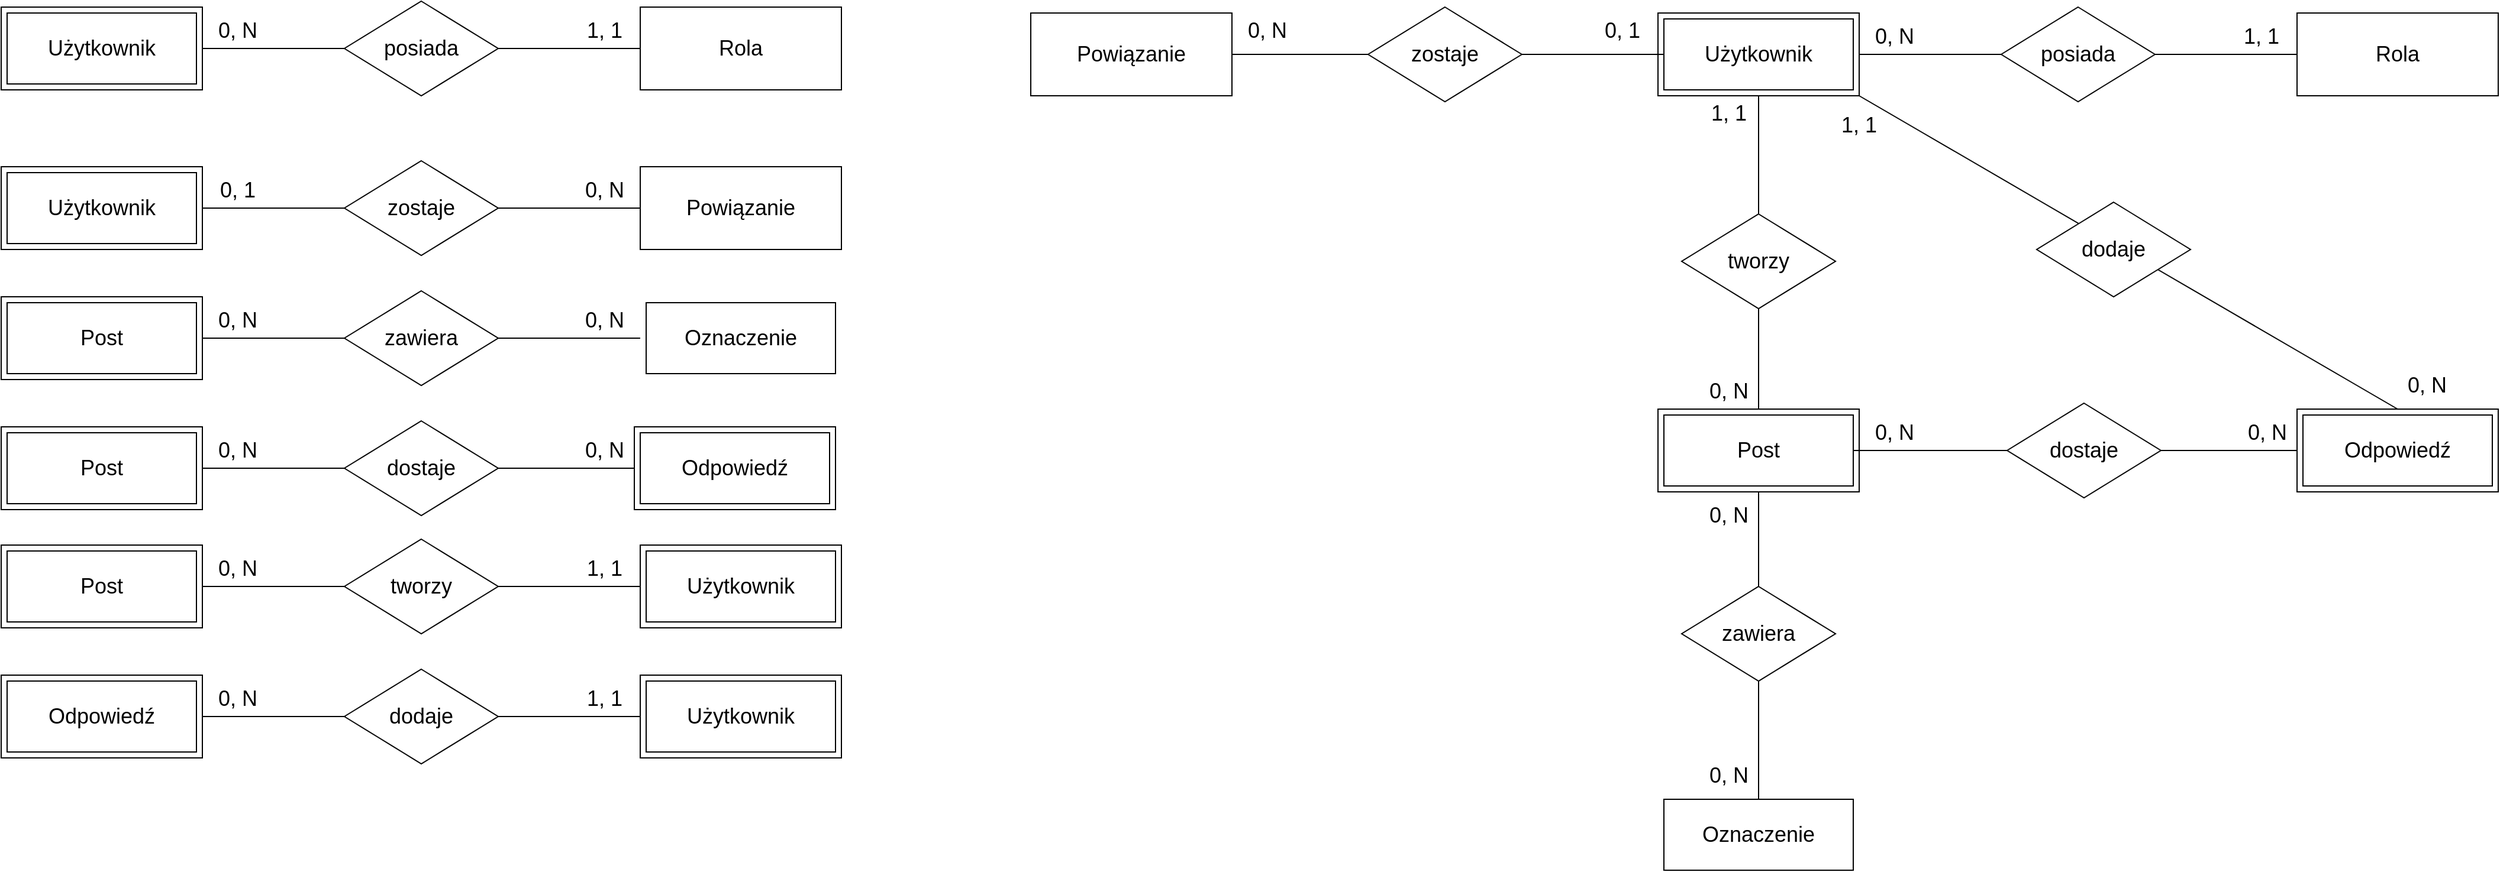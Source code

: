 <mxfile version="20.4.1" type="device"><diagram id="R9GiSWEyVPEbDwrz_AOP" name="Page-1"><mxGraphModel dx="1703" dy="863" grid="1" gridSize="10" guides="1" tooltips="1" connect="1" arrows="1" fold="1" page="1" pageScale="1" pageWidth="827" pageHeight="1169" math="0" shadow="0"><root><mxCell id="0"/><mxCell id="1" parent="0"/><mxCell id="sNwLAnKE8oYUrtGhizcv-6" style="edgeStyle=orthogonalEdgeStyle;rounded=0;orthogonalLoop=1;jettySize=auto;html=1;exitX=1;exitY=0.5;exitDx=0;exitDy=0;entryX=0;entryY=0.5;entryDx=0;entryDy=0;endArrow=none;endFill=0;fontSize=18;" parent="1" source="sNwLAnKE8oYUrtGhizcv-2" target="sNwLAnKE8oYUrtGhizcv-3" edge="1"><mxGeometry relative="1" as="geometry"/></mxCell><mxCell id="sNwLAnKE8oYUrtGhizcv-2" value="" style="rounded=0;whiteSpace=wrap;html=1;perimeterSpacing=0;fontSize=18;" parent="1" vertex="1"><mxGeometry x="30" y="90" width="170" height="70" as="geometry"/></mxCell><mxCell id="sNwLAnKE8oYUrtGhizcv-1" value="&lt;font style=&quot;font-size: 18px;&quot;&gt;Użytkownik&lt;br style=&quot;font-size: 18px;&quot;&gt;&lt;/font&gt;" style="rounded=0;whiteSpace=wrap;html=1;perimeterSpacing=0;fontSize=18;" parent="1" vertex="1"><mxGeometry x="35" y="95" width="160" height="60" as="geometry"/></mxCell><mxCell id="sNwLAnKE8oYUrtGhizcv-3" value="" style="rounded=0;whiteSpace=wrap;html=1;perimeterSpacing=0;fontSize=18;" parent="1" vertex="1"><mxGeometry x="570" y="90" width="170" height="70" as="geometry"/></mxCell><mxCell id="sNwLAnKE8oYUrtGhizcv-4" value="Rola" style="rounded=0;whiteSpace=wrap;html=1;perimeterSpacing=0;fontSize=18;strokeWidth=0;opacity=0;" parent="1" vertex="1"><mxGeometry x="575" y="95" width="160" height="60" as="geometry"/></mxCell><mxCell id="sNwLAnKE8oYUrtGhizcv-10" style="edgeStyle=orthogonalEdgeStyle;rounded=0;orthogonalLoop=1;jettySize=auto;html=1;exitX=1;exitY=0.5;exitDx=0;exitDy=0;endArrow=none;endFill=0;fontSize=18;" parent="1" source="sNwLAnKE8oYUrtGhizcv-7" edge="1"><mxGeometry relative="1" as="geometry"><mxPoint x="470" y="125" as="targetPoint"/></mxGeometry></mxCell><mxCell id="sNwLAnKE8oYUrtGhizcv-7" value="posiada" style="rhombus;whiteSpace=wrap;html=1;fontSize=18;" parent="1" vertex="1"><mxGeometry x="320" y="85" width="130" height="80" as="geometry"/></mxCell><mxCell id="sNwLAnKE8oYUrtGhizcv-8" value="0&lt;font style=&quot;font-size: 18px;&quot;&gt;, N&lt;/font&gt;" style="text;html=1;strokeColor=none;fillColor=none;align=center;verticalAlign=middle;whiteSpace=wrap;rounded=0;fontSize=18;" parent="1" vertex="1"><mxGeometry x="210" y="100" width="40" height="20" as="geometry"/></mxCell><mxCell id="sNwLAnKE8oYUrtGhizcv-9" value="&lt;font style=&quot;font-size: 18px;&quot;&gt;1, 1&lt;/font&gt;" style="text;html=1;strokeColor=none;fillColor=none;align=center;verticalAlign=middle;whiteSpace=wrap;rounded=0;fontSize=18;" parent="1" vertex="1"><mxGeometry x="520" y="100" width="40" height="20" as="geometry"/></mxCell><mxCell id="sNwLAnKE8oYUrtGhizcv-11" style="edgeStyle=orthogonalEdgeStyle;rounded=0;orthogonalLoop=1;jettySize=auto;html=1;exitX=1;exitY=0.5;exitDx=0;exitDy=0;entryX=0;entryY=0.5;entryDx=0;entryDy=0;endArrow=none;endFill=0;fontSize=18;" parent="1" source="sNwLAnKE8oYUrtGhizcv-12" target="sNwLAnKE8oYUrtGhizcv-14" edge="1"><mxGeometry relative="1" as="geometry"/></mxCell><mxCell id="sNwLAnKE8oYUrtGhizcv-12" value="" style="rounded=0;whiteSpace=wrap;html=1;perimeterSpacing=0;fontSize=18;" parent="1" vertex="1"><mxGeometry x="30" y="225" width="170" height="70" as="geometry"/></mxCell><mxCell id="sNwLAnKE8oYUrtGhizcv-13" value="Użytkownik" style="rounded=0;whiteSpace=wrap;html=1;perimeterSpacing=0;fontSize=18;" parent="1" vertex="1"><mxGeometry x="35" y="230" width="160" height="60" as="geometry"/></mxCell><mxCell id="sNwLAnKE8oYUrtGhizcv-14" value="" style="rounded=0;whiteSpace=wrap;html=1;perimeterSpacing=0;fontSize=18;" parent="1" vertex="1"><mxGeometry x="570" y="225" width="170" height="70" as="geometry"/></mxCell><mxCell id="sNwLAnKE8oYUrtGhizcv-15" value="Powiązanie" style="rounded=0;whiteSpace=wrap;html=1;perimeterSpacing=0;strokeWidth=0;fontSize=18;opacity=0;" parent="1" vertex="1"><mxGeometry x="575" y="230" width="160" height="60" as="geometry"/></mxCell><mxCell id="sNwLAnKE8oYUrtGhizcv-16" style="edgeStyle=orthogonalEdgeStyle;rounded=0;orthogonalLoop=1;jettySize=auto;html=1;exitX=1;exitY=0.5;exitDx=0;exitDy=0;endArrow=none;endFill=0;fontSize=18;" parent="1" source="sNwLAnKE8oYUrtGhizcv-17" edge="1"><mxGeometry relative="1" as="geometry"><mxPoint x="470" y="260" as="targetPoint"/></mxGeometry></mxCell><mxCell id="sNwLAnKE8oYUrtGhizcv-17" value="zostaje" style="rhombus;whiteSpace=wrap;html=1;fontSize=18;" parent="1" vertex="1"><mxGeometry x="320" y="220" width="130" height="80" as="geometry"/></mxCell><mxCell id="sNwLAnKE8oYUrtGhizcv-18" value="&lt;font style=&quot;font-size: 18px;&quot;&gt;0, 1&lt;/font&gt;" style="text;html=1;strokeColor=none;fillColor=none;align=center;verticalAlign=middle;whiteSpace=wrap;rounded=0;fontSize=18;" parent="1" vertex="1"><mxGeometry x="210" y="235" width="40" height="20" as="geometry"/></mxCell><mxCell id="sNwLAnKE8oYUrtGhizcv-19" value="&lt;font style=&quot;font-size: 18px;&quot;&gt;0, N&lt;/font&gt;" style="text;html=1;strokeColor=none;fillColor=none;align=center;verticalAlign=middle;whiteSpace=wrap;rounded=0;fontSize=18;" parent="1" vertex="1"><mxGeometry x="520" y="235" width="40" height="20" as="geometry"/></mxCell><mxCell id="sNwLAnKE8oYUrtGhizcv-20" style="edgeStyle=orthogonalEdgeStyle;rounded=0;orthogonalLoop=1;jettySize=auto;html=1;exitX=1;exitY=0.5;exitDx=0;exitDy=0;entryX=0;entryY=0.5;entryDx=0;entryDy=0;endArrow=none;endFill=0;fontSize=18;" parent="1" source="sNwLAnKE8oYUrtGhizcv-21" edge="1"><mxGeometry relative="1" as="geometry"><mxPoint x="570" y="370" as="targetPoint"/></mxGeometry></mxCell><mxCell id="sNwLAnKE8oYUrtGhizcv-21" value="" style="rounded=0;whiteSpace=wrap;html=1;perimeterSpacing=0;fontSize=18;" parent="1" vertex="1"><mxGeometry x="30" y="335" width="170" height="70" as="geometry"/></mxCell><mxCell id="sNwLAnKE8oYUrtGhizcv-22" value="Post" style="rounded=0;whiteSpace=wrap;html=1;perimeterSpacing=0;fontSize=18;" parent="1" vertex="1"><mxGeometry x="35" y="340" width="160" height="60" as="geometry"/></mxCell><mxCell id="sNwLAnKE8oYUrtGhizcv-24" value="Oznaczenie" style="rounded=0;whiteSpace=wrap;html=1;perimeterSpacing=0;fontSize=18;" parent="1" vertex="1"><mxGeometry x="575" y="340" width="160" height="60" as="geometry"/></mxCell><mxCell id="sNwLAnKE8oYUrtGhizcv-25" style="edgeStyle=orthogonalEdgeStyle;rounded=0;orthogonalLoop=1;jettySize=auto;html=1;exitX=1;exitY=0.5;exitDx=0;exitDy=0;endArrow=none;endFill=0;fontSize=18;" parent="1" source="sNwLAnKE8oYUrtGhizcv-26" edge="1"><mxGeometry relative="1" as="geometry"><mxPoint x="470" y="370" as="targetPoint"/></mxGeometry></mxCell><mxCell id="sNwLAnKE8oYUrtGhizcv-26" value="zawiera" style="rhombus;whiteSpace=wrap;html=1;fontSize=18;" parent="1" vertex="1"><mxGeometry x="320" y="330" width="130" height="80" as="geometry"/></mxCell><mxCell id="sNwLAnKE8oYUrtGhizcv-27" value="&lt;font style=&quot;font-size: 18px;&quot;&gt;0, N&lt;/font&gt;" style="text;html=1;strokeColor=none;fillColor=none;align=center;verticalAlign=middle;whiteSpace=wrap;rounded=0;fontSize=18;" parent="1" vertex="1"><mxGeometry x="210" y="345" width="40" height="20" as="geometry"/></mxCell><mxCell id="sNwLAnKE8oYUrtGhizcv-28" value="&lt;font style=&quot;font-size: 18px;&quot;&gt;0, N&lt;br style=&quot;font-size: 18px;&quot;&gt;&lt;/font&gt;" style="text;html=1;strokeColor=none;fillColor=none;align=center;verticalAlign=middle;whiteSpace=wrap;rounded=0;fontSize=18;" parent="1" vertex="1"><mxGeometry x="520" y="345" width="40" height="20" as="geometry"/></mxCell><mxCell id="sNwLAnKE8oYUrtGhizcv-29" style="edgeStyle=orthogonalEdgeStyle;rounded=0;orthogonalLoop=1;jettySize=auto;html=1;exitX=1;exitY=0.5;exitDx=0;exitDy=0;entryX=0;entryY=0.5;entryDx=0;entryDy=0;endArrow=none;endFill=0;fontSize=18;" parent="1" source="sNwLAnKE8oYUrtGhizcv-30" edge="1"><mxGeometry relative="1" as="geometry"><mxPoint x="570" y="480" as="targetPoint"/></mxGeometry></mxCell><mxCell id="sNwLAnKE8oYUrtGhizcv-30" value="" style="rounded=0;whiteSpace=wrap;html=1;perimeterSpacing=0;fontSize=18;" parent="1" vertex="1"><mxGeometry x="30" y="445" width="170" height="70" as="geometry"/></mxCell><mxCell id="sNwLAnKE8oYUrtGhizcv-31" value="&lt;font style=&quot;font-size: 18px;&quot;&gt;Post&lt;br style=&quot;font-size: 18px;&quot;&gt;&lt;/font&gt;" style="rounded=0;whiteSpace=wrap;html=1;perimeterSpacing=0;fontSize=18;" parent="1" vertex="1"><mxGeometry x="35" y="450" width="160" height="60" as="geometry"/></mxCell><mxCell id="sNwLAnKE8oYUrtGhizcv-34" style="edgeStyle=orthogonalEdgeStyle;rounded=0;orthogonalLoop=1;jettySize=auto;html=1;exitX=1;exitY=0.5;exitDx=0;exitDy=0;endArrow=none;endFill=0;fontSize=18;" parent="1" source="sNwLAnKE8oYUrtGhizcv-35" edge="1"><mxGeometry relative="1" as="geometry"><mxPoint x="470" y="480" as="targetPoint"/></mxGeometry></mxCell><mxCell id="sNwLAnKE8oYUrtGhizcv-35" value="dostaje" style="rhombus;whiteSpace=wrap;html=1;fontSize=18;" parent="1" vertex="1"><mxGeometry x="320" y="440" width="130" height="80" as="geometry"/></mxCell><mxCell id="sNwLAnKE8oYUrtGhizcv-36" value="&lt;font style=&quot;font-size: 18px;&quot;&gt;0, N&lt;/font&gt;" style="text;html=1;strokeColor=none;fillColor=none;align=center;verticalAlign=middle;whiteSpace=wrap;rounded=0;fontSize=18;" parent="1" vertex="1"><mxGeometry x="210" y="455" width="40" height="20" as="geometry"/></mxCell><mxCell id="sNwLAnKE8oYUrtGhizcv-37" value="0, N" style="text;html=1;strokeColor=none;fillColor=none;align=center;verticalAlign=middle;whiteSpace=wrap;rounded=0;fontSize=18;" parent="1" vertex="1"><mxGeometry x="520" y="455" width="40" height="20" as="geometry"/></mxCell><mxCell id="sNwLAnKE8oYUrtGhizcv-38" style="edgeStyle=orthogonalEdgeStyle;rounded=0;orthogonalLoop=1;jettySize=auto;html=1;exitX=1;exitY=0.5;exitDx=0;exitDy=0;entryX=0;entryY=0.5;entryDx=0;entryDy=0;endArrow=none;endFill=0;fontSize=18;" parent="1" source="sNwLAnKE8oYUrtGhizcv-39" target="sNwLAnKE8oYUrtGhizcv-41" edge="1"><mxGeometry relative="1" as="geometry"/></mxCell><mxCell id="sNwLAnKE8oYUrtGhizcv-39" value="" style="rounded=0;whiteSpace=wrap;html=1;perimeterSpacing=0;fontSize=18;" parent="1" vertex="1"><mxGeometry x="30" y="545" width="170" height="70" as="geometry"/></mxCell><mxCell id="sNwLAnKE8oYUrtGhizcv-40" value="Post" style="rounded=0;whiteSpace=wrap;html=1;perimeterSpacing=0;fontSize=18;" parent="1" vertex="1"><mxGeometry x="35" y="550" width="160" height="60" as="geometry"/></mxCell><mxCell id="sNwLAnKE8oYUrtGhizcv-41" value="" style="rounded=0;whiteSpace=wrap;html=1;perimeterSpacing=0;fontSize=18;" parent="1" vertex="1"><mxGeometry x="570" y="545" width="170" height="70" as="geometry"/></mxCell><mxCell id="sNwLAnKE8oYUrtGhizcv-42" value="Użytkownik" style="rounded=0;whiteSpace=wrap;html=1;perimeterSpacing=0;fontSize=18;" parent="1" vertex="1"><mxGeometry x="575" y="550" width="160" height="60" as="geometry"/></mxCell><mxCell id="sNwLAnKE8oYUrtGhizcv-43" style="edgeStyle=orthogonalEdgeStyle;rounded=0;orthogonalLoop=1;jettySize=auto;html=1;exitX=1;exitY=0.5;exitDx=0;exitDy=0;endArrow=none;endFill=0;fontSize=18;" parent="1" source="sNwLAnKE8oYUrtGhizcv-44" edge="1"><mxGeometry relative="1" as="geometry"><mxPoint x="470" y="580" as="targetPoint"/></mxGeometry></mxCell><mxCell id="sNwLAnKE8oYUrtGhizcv-44" value="tworzy" style="rhombus;whiteSpace=wrap;html=1;fontSize=18;" parent="1" vertex="1"><mxGeometry x="320" y="540" width="130" height="80" as="geometry"/></mxCell><mxCell id="sNwLAnKE8oYUrtGhizcv-45" value="0&lt;span style=&quot;font-size: 18px;&quot;&gt;, N&lt;br style=&quot;font-size: 18px;&quot;&gt;&lt;/span&gt;" style="text;html=1;strokeColor=none;fillColor=none;align=center;verticalAlign=middle;whiteSpace=wrap;rounded=0;fontSize=18;" parent="1" vertex="1"><mxGeometry x="210" y="555" width="40" height="20" as="geometry"/></mxCell><mxCell id="sNwLAnKE8oYUrtGhizcv-46" value="1, 1" style="text;html=1;strokeColor=none;fillColor=none;align=center;verticalAlign=middle;whiteSpace=wrap;rounded=0;fontSize=18;" parent="1" vertex="1"><mxGeometry x="520" y="555" width="40" height="20" as="geometry"/></mxCell><mxCell id="sNwLAnKE8oYUrtGhizcv-47" style="edgeStyle=orthogonalEdgeStyle;rounded=0;orthogonalLoop=1;jettySize=auto;html=1;exitX=1;exitY=0.5;exitDx=0;exitDy=0;entryX=0;entryY=0.5;entryDx=0;entryDy=0;endArrow=none;endFill=0;fontSize=18;" parent="1" source="sNwLAnKE8oYUrtGhizcv-48" target="sNwLAnKE8oYUrtGhizcv-50" edge="1"><mxGeometry relative="1" as="geometry"/></mxCell><mxCell id="sNwLAnKE8oYUrtGhizcv-48" value="" style="rounded=0;whiteSpace=wrap;html=1;perimeterSpacing=0;fontSize=18;" parent="1" vertex="1"><mxGeometry x="30" y="655" width="170" height="70" as="geometry"/></mxCell><mxCell id="sNwLAnKE8oYUrtGhizcv-49" value="Odpowiedź" style="rounded=0;whiteSpace=wrap;html=1;perimeterSpacing=0;fontSize=18;" parent="1" vertex="1"><mxGeometry x="35" y="660" width="160" height="60" as="geometry"/></mxCell><mxCell id="sNwLAnKE8oYUrtGhizcv-50" value="" style="rounded=0;whiteSpace=wrap;html=1;perimeterSpacing=0;fontSize=18;" parent="1" vertex="1"><mxGeometry x="570" y="655" width="170" height="70" as="geometry"/></mxCell><mxCell id="sNwLAnKE8oYUrtGhizcv-51" value="Użytkownik" style="rounded=0;whiteSpace=wrap;html=1;perimeterSpacing=0;fontSize=18;" parent="1" vertex="1"><mxGeometry x="575" y="660" width="160" height="60" as="geometry"/></mxCell><mxCell id="sNwLAnKE8oYUrtGhizcv-52" style="edgeStyle=orthogonalEdgeStyle;rounded=0;orthogonalLoop=1;jettySize=auto;html=1;exitX=1;exitY=0.5;exitDx=0;exitDy=0;endArrow=none;endFill=0;fontSize=18;" parent="1" source="sNwLAnKE8oYUrtGhizcv-53" edge="1"><mxGeometry relative="1" as="geometry"><mxPoint x="470" y="690" as="targetPoint"/></mxGeometry></mxCell><mxCell id="sNwLAnKE8oYUrtGhizcv-53" value="dodaje" style="rhombus;whiteSpace=wrap;html=1;fontSize=18;" parent="1" vertex="1"><mxGeometry x="320" y="650" width="130" height="80" as="geometry"/></mxCell><mxCell id="sNwLAnKE8oYUrtGhizcv-54" value="&lt;span style=&quot;font-size: 18px;&quot;&gt;0, N&lt;/span&gt;" style="text;html=1;strokeColor=none;fillColor=none;align=center;verticalAlign=middle;whiteSpace=wrap;rounded=0;fontSize=18;" parent="1" vertex="1"><mxGeometry x="210" y="665" width="40" height="20" as="geometry"/></mxCell><mxCell id="sNwLAnKE8oYUrtGhizcv-55" value="&lt;font style=&quot;font-size: 18px;&quot;&gt;1, 1&lt;/font&gt;" style="text;html=1;strokeColor=none;fillColor=none;align=center;verticalAlign=middle;whiteSpace=wrap;rounded=0;fontSize=18;" parent="1" vertex="1"><mxGeometry x="520" y="665" width="40" height="20" as="geometry"/></mxCell><mxCell id="Mjg0BQAsnKHVAdeqF0y4-2" value="" style="rounded=0;whiteSpace=wrap;html=1;perimeterSpacing=0;fontSize=18;" vertex="1" parent="1"><mxGeometry x="565" y="445" width="170" height="70" as="geometry"/></mxCell><mxCell id="Mjg0BQAsnKHVAdeqF0y4-3" value="Odpowiedź" style="rounded=0;whiteSpace=wrap;html=1;perimeterSpacing=0;fontSize=18;" vertex="1" parent="1"><mxGeometry x="570" y="450" width="160" height="60" as="geometry"/></mxCell><mxCell id="Mjg0BQAsnKHVAdeqF0y4-4" style="edgeStyle=orthogonalEdgeStyle;rounded=0;orthogonalLoop=1;jettySize=auto;html=1;exitX=1;exitY=0.5;exitDx=0;exitDy=0;entryX=0;entryY=0.5;entryDx=0;entryDy=0;endArrow=none;endFill=0;fontSize=18;" edge="1" parent="1" source="Mjg0BQAsnKHVAdeqF0y4-5" target="Mjg0BQAsnKHVAdeqF0y4-7"><mxGeometry relative="1" as="geometry"/></mxCell><mxCell id="Mjg0BQAsnKHVAdeqF0y4-5" value="" style="rounded=0;whiteSpace=wrap;html=1;perimeterSpacing=0;fontSize=18;" vertex="1" parent="1"><mxGeometry x="1430" y="95" width="170" height="70" as="geometry"/></mxCell><mxCell id="Mjg0BQAsnKHVAdeqF0y4-6" value="&lt;font style=&quot;font-size: 18px;&quot;&gt;Użytkownik&lt;br style=&quot;font-size: 18px;&quot;&gt;&lt;/font&gt;" style="rounded=0;whiteSpace=wrap;html=1;perimeterSpacing=0;fontSize=18;" vertex="1" parent="1"><mxGeometry x="1435" y="100" width="160" height="60" as="geometry"/></mxCell><mxCell id="Mjg0BQAsnKHVAdeqF0y4-7" value="" style="rounded=0;whiteSpace=wrap;html=1;perimeterSpacing=0;fontSize=18;" vertex="1" parent="1"><mxGeometry x="1970" y="95" width="170" height="70" as="geometry"/></mxCell><mxCell id="Mjg0BQAsnKHVAdeqF0y4-8" value="Rola" style="rounded=0;whiteSpace=wrap;html=1;perimeterSpacing=0;fontSize=18;strokeWidth=0;opacity=0;" vertex="1" parent="1"><mxGeometry x="1975" y="100" width="160" height="60" as="geometry"/></mxCell><mxCell id="Mjg0BQAsnKHVAdeqF0y4-9" style="edgeStyle=orthogonalEdgeStyle;rounded=0;orthogonalLoop=1;jettySize=auto;html=1;exitX=1;exitY=0.5;exitDx=0;exitDy=0;endArrow=none;endFill=0;fontSize=18;" edge="1" parent="1" source="Mjg0BQAsnKHVAdeqF0y4-10"><mxGeometry relative="1" as="geometry"><mxPoint x="1870" y="130" as="targetPoint"/></mxGeometry></mxCell><mxCell id="Mjg0BQAsnKHVAdeqF0y4-10" value="posiada" style="rhombus;whiteSpace=wrap;html=1;fontSize=18;" vertex="1" parent="1"><mxGeometry x="1720" y="90" width="130" height="80" as="geometry"/></mxCell><mxCell id="Mjg0BQAsnKHVAdeqF0y4-11" value="0&lt;font style=&quot;font-size: 18px;&quot;&gt;, N&lt;/font&gt;" style="text;html=1;strokeColor=none;fillColor=none;align=center;verticalAlign=middle;whiteSpace=wrap;rounded=0;fontSize=18;" vertex="1" parent="1"><mxGeometry x="1610" y="105" width="40" height="20" as="geometry"/></mxCell><mxCell id="Mjg0BQAsnKHVAdeqF0y4-12" value="&lt;font style=&quot;font-size: 18px;&quot;&gt;1, 1&lt;/font&gt;" style="text;html=1;strokeColor=none;fillColor=none;align=center;verticalAlign=middle;whiteSpace=wrap;rounded=0;fontSize=18;" vertex="1" parent="1"><mxGeometry x="1920" y="105" width="40" height="20" as="geometry"/></mxCell><mxCell id="Mjg0BQAsnKHVAdeqF0y4-13" value="" style="rounded=0;whiteSpace=wrap;html=1;perimeterSpacing=0;fontSize=18;" vertex="1" parent="1"><mxGeometry x="900" y="95" width="170" height="70" as="geometry"/></mxCell><mxCell id="Mjg0BQAsnKHVAdeqF0y4-14" value="Powiązanie" style="rounded=0;whiteSpace=wrap;html=1;perimeterSpacing=0;strokeWidth=0;fontSize=18;opacity=0;" vertex="1" parent="1"><mxGeometry x="905" y="100" width="160" height="60" as="geometry"/></mxCell><mxCell id="Mjg0BQAsnKHVAdeqF0y4-17" style="edgeStyle=orthogonalEdgeStyle;rounded=0;orthogonalLoop=1;jettySize=auto;html=1;exitX=1;exitY=0.5;exitDx=0;exitDy=0;entryX=0;entryY=0.5;entryDx=0;entryDy=0;endArrow=none;endFill=0;fontSize=18;" edge="1" parent="1" source="Mjg0BQAsnKHVAdeqF0y4-13" target="Mjg0BQAsnKHVAdeqF0y4-6"><mxGeometry relative="1" as="geometry"><mxPoint x="1065" y="130" as="sourcePoint"/><mxPoint x="1435" y="130" as="targetPoint"/></mxGeometry></mxCell><mxCell id="Mjg0BQAsnKHVAdeqF0y4-18" value="zostaje" style="rhombus;whiteSpace=wrap;html=1;fontSize=18;" vertex="1" parent="1"><mxGeometry x="1185" y="90" width="130" height="80" as="geometry"/></mxCell><mxCell id="Mjg0BQAsnKHVAdeqF0y4-22" style="edgeStyle=orthogonalEdgeStyle;rounded=1;orthogonalLoop=1;jettySize=auto;html=1;exitX=0.5;exitY=0;exitDx=0;exitDy=0;entryX=0.5;entryY=1;entryDx=0;entryDy=0;fontSize=18;endArrow=none;endFill=0;" edge="1" parent="1" source="Mjg0BQAsnKHVAdeqF0y4-19" target="Mjg0BQAsnKHVAdeqF0y4-5"><mxGeometry relative="1" as="geometry"/></mxCell><mxCell id="Mjg0BQAsnKHVAdeqF0y4-23" style="edgeStyle=orthogonalEdgeStyle;rounded=1;orthogonalLoop=1;jettySize=auto;html=1;exitX=0.5;exitY=1;exitDx=0;exitDy=0;entryX=0.5;entryY=0;entryDx=0;entryDy=0;fontSize=18;endArrow=none;endFill=0;" edge="1" parent="1" source="Mjg0BQAsnKHVAdeqF0y4-19" target="Mjg0BQAsnKHVAdeqF0y4-20"><mxGeometry relative="1" as="geometry"/></mxCell><mxCell id="Mjg0BQAsnKHVAdeqF0y4-19" value="tworzy" style="rhombus;whiteSpace=wrap;html=1;fontSize=18;" vertex="1" parent="1"><mxGeometry x="1450" y="265" width="130" height="80" as="geometry"/></mxCell><mxCell id="Mjg0BQAsnKHVAdeqF0y4-20" value="" style="rounded=0;whiteSpace=wrap;html=1;perimeterSpacing=0;fontSize=18;" vertex="1" parent="1"><mxGeometry x="1430" y="430" width="170" height="70" as="geometry"/></mxCell><mxCell id="Mjg0BQAsnKHVAdeqF0y4-21" value="Post" style="rounded=0;whiteSpace=wrap;html=1;perimeterSpacing=0;fontSize=18;" vertex="1" parent="1"><mxGeometry x="1435" y="435" width="160" height="60" as="geometry"/></mxCell><mxCell id="Mjg0BQAsnKHVAdeqF0y4-24" style="edgeStyle=orthogonalEdgeStyle;rounded=0;orthogonalLoop=1;jettySize=auto;html=1;exitX=1;exitY=0.5;exitDx=0;exitDy=0;endArrow=none;endFill=0;fontSize=18;entryX=0;entryY=0.5;entryDx=0;entryDy=0;" edge="1" parent="1" source="Mjg0BQAsnKHVAdeqF0y4-25" target="Mjg0BQAsnKHVAdeqF0y4-27"><mxGeometry relative="1" as="geometry"><mxPoint x="1875" y="465" as="targetPoint"/></mxGeometry></mxCell><mxCell id="Mjg0BQAsnKHVAdeqF0y4-29" style="edgeStyle=orthogonalEdgeStyle;rounded=1;orthogonalLoop=1;jettySize=auto;html=1;exitX=0;exitY=0.5;exitDx=0;exitDy=0;entryX=1;entryY=0.5;entryDx=0;entryDy=0;fontSize=18;endArrow=none;endFill=0;" edge="1" parent="1" source="Mjg0BQAsnKHVAdeqF0y4-25" target="Mjg0BQAsnKHVAdeqF0y4-21"><mxGeometry relative="1" as="geometry"/></mxCell><mxCell id="Mjg0BQAsnKHVAdeqF0y4-25" value="dostaje" style="rhombus;whiteSpace=wrap;html=1;fontSize=18;" vertex="1" parent="1"><mxGeometry x="1725" y="425" width="130" height="80" as="geometry"/></mxCell><mxCell id="Mjg0BQAsnKHVAdeqF0y4-26" value="0, N" style="text;html=1;strokeColor=none;fillColor=none;align=center;verticalAlign=middle;whiteSpace=wrap;rounded=0;fontSize=18;" vertex="1" parent="1"><mxGeometry x="1925" y="440" width="40" height="20" as="geometry"/></mxCell><mxCell id="Mjg0BQAsnKHVAdeqF0y4-39" style="rounded=1;orthogonalLoop=1;jettySize=auto;html=1;exitX=0.5;exitY=0;exitDx=0;exitDy=0;fontSize=18;endArrow=none;endFill=0;entryX=1;entryY=1;entryDx=0;entryDy=0;" edge="1" parent="1" source="Mjg0BQAsnKHVAdeqF0y4-27" target="Mjg0BQAsnKHVAdeqF0y4-5"><mxGeometry relative="1" as="geometry"><mxPoint x="1990" y="340" as="targetPoint"/></mxGeometry></mxCell><mxCell id="Mjg0BQAsnKHVAdeqF0y4-27" value="" style="rounded=0;whiteSpace=wrap;html=1;perimeterSpacing=0;fontSize=18;" vertex="1" parent="1"><mxGeometry x="1970" y="430" width="170" height="70" as="geometry"/></mxCell><mxCell id="Mjg0BQAsnKHVAdeqF0y4-28" value="Odpowiedź" style="rounded=0;whiteSpace=wrap;html=1;perimeterSpacing=0;fontSize=18;" vertex="1" parent="1"><mxGeometry x="1975" y="435" width="160" height="60" as="geometry"/></mxCell><mxCell id="Mjg0BQAsnKHVAdeqF0y4-30" value="&lt;font style=&quot;font-size: 18px;&quot;&gt;0, N&lt;/font&gt;" style="text;html=1;strokeColor=none;fillColor=none;align=center;verticalAlign=middle;whiteSpace=wrap;rounded=0;fontSize=18;" vertex="1" parent="1"><mxGeometry x="1610" y="440" width="40" height="20" as="geometry"/></mxCell><mxCell id="Mjg0BQAsnKHVAdeqF0y4-31" value="Oznaczenie" style="rounded=0;whiteSpace=wrap;html=1;perimeterSpacing=0;fontSize=18;" vertex="1" parent="1"><mxGeometry x="1435" y="760" width="160" height="60" as="geometry"/></mxCell><mxCell id="Mjg0BQAsnKHVAdeqF0y4-33" style="edgeStyle=orthogonalEdgeStyle;rounded=1;orthogonalLoop=1;jettySize=auto;html=1;exitX=0.5;exitY=0;exitDx=0;exitDy=0;entryX=0.5;entryY=1;entryDx=0;entryDy=0;fontSize=18;endArrow=none;endFill=0;" edge="1" parent="1" source="Mjg0BQAsnKHVAdeqF0y4-32" target="Mjg0BQAsnKHVAdeqF0y4-20"><mxGeometry relative="1" as="geometry"/></mxCell><mxCell id="Mjg0BQAsnKHVAdeqF0y4-34" style="edgeStyle=orthogonalEdgeStyle;rounded=1;orthogonalLoop=1;jettySize=auto;html=1;exitX=0.5;exitY=1;exitDx=0;exitDy=0;entryX=0.5;entryY=0;entryDx=0;entryDy=0;fontSize=18;endArrow=none;endFill=0;" edge="1" parent="1" source="Mjg0BQAsnKHVAdeqF0y4-32" target="Mjg0BQAsnKHVAdeqF0y4-31"><mxGeometry relative="1" as="geometry"/></mxCell><mxCell id="Mjg0BQAsnKHVAdeqF0y4-32" value="zawiera" style="rhombus;whiteSpace=wrap;html=1;fontSize=18;" vertex="1" parent="1"><mxGeometry x="1450" y="580" width="130" height="80" as="geometry"/></mxCell><mxCell id="Mjg0BQAsnKHVAdeqF0y4-35" value="&lt;font style=&quot;font-size: 18px;&quot;&gt;0, N&lt;/font&gt;" style="text;html=1;strokeColor=none;fillColor=none;align=center;verticalAlign=middle;whiteSpace=wrap;rounded=0;fontSize=18;" vertex="1" parent="1"><mxGeometry x="1470" y="730" width="40" height="20" as="geometry"/></mxCell><mxCell id="Mjg0BQAsnKHVAdeqF0y4-36" value="&lt;font style=&quot;font-size: 18px;&quot;&gt;0, N&lt;/font&gt;" style="text;html=1;strokeColor=none;fillColor=none;align=center;verticalAlign=middle;whiteSpace=wrap;rounded=0;fontSize=18;" vertex="1" parent="1"><mxGeometry x="1470" y="510" width="40" height="20" as="geometry"/></mxCell><mxCell id="Mjg0BQAsnKHVAdeqF0y4-38" value="dodaje" style="rhombus;whiteSpace=wrap;html=1;fontSize=18;" vertex="1" parent="1"><mxGeometry x="1750" y="255" width="130" height="80" as="geometry"/></mxCell><mxCell id="Mjg0BQAsnKHVAdeqF0y4-40" value="&lt;span style=&quot;font-size: 18px;&quot;&gt;0, N&lt;/span&gt;" style="text;html=1;strokeColor=none;fillColor=none;align=center;verticalAlign=middle;whiteSpace=wrap;rounded=0;fontSize=18;" vertex="1" parent="1"><mxGeometry x="2060" y="400" width="40" height="20" as="geometry"/></mxCell><mxCell id="Mjg0BQAsnKHVAdeqF0y4-41" value="&lt;font style=&quot;font-size: 18px;&quot;&gt;1, 1&lt;/font&gt;" style="text;html=1;strokeColor=none;fillColor=none;align=center;verticalAlign=middle;whiteSpace=wrap;rounded=0;fontSize=18;" vertex="1" parent="1"><mxGeometry x="1580" y="180" width="40" height="20" as="geometry"/></mxCell><mxCell id="Mjg0BQAsnKHVAdeqF0y4-42" value="&lt;div&gt;0&lt;span style=&quot;font-size: 18px;&quot;&gt;, N&lt;/span&gt;&lt;/div&gt;&lt;div&gt;&lt;span style=&quot;font-size: 18px;&quot;&gt;&lt;/span&gt;&lt;/div&gt;" style="text;html=1;strokeColor=none;fillColor=none;align=center;verticalAlign=middle;whiteSpace=wrap;rounded=0;fontSize=18;" vertex="1" parent="1"><mxGeometry x="1470" y="405" width="40" height="20" as="geometry"/></mxCell><mxCell id="Mjg0BQAsnKHVAdeqF0y4-43" value="1, 1" style="text;html=1;strokeColor=none;fillColor=none;align=center;verticalAlign=middle;whiteSpace=wrap;rounded=0;fontSize=18;" vertex="1" parent="1"><mxGeometry x="1470" y="170" width="40" height="20" as="geometry"/></mxCell><mxCell id="Mjg0BQAsnKHVAdeqF0y4-44" value="&lt;font style=&quot;font-size: 18px;&quot;&gt;0, N&lt;/font&gt;" style="text;html=1;strokeColor=none;fillColor=none;align=center;verticalAlign=middle;whiteSpace=wrap;rounded=0;fontSize=18;" vertex="1" parent="1"><mxGeometry x="1080" y="100" width="40" height="20" as="geometry"/></mxCell><mxCell id="Mjg0BQAsnKHVAdeqF0y4-45" value="&lt;font style=&quot;font-size: 18px;&quot;&gt;0, 1&lt;/font&gt;" style="text;html=1;strokeColor=none;fillColor=none;align=center;verticalAlign=middle;whiteSpace=wrap;rounded=0;fontSize=18;" vertex="1" parent="1"><mxGeometry x="1380" y="100" width="40" height="20" as="geometry"/></mxCell></root></mxGraphModel></diagram></mxfile>